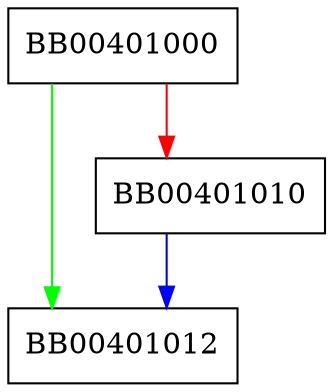digraph _init {
  node [shape="box"];
  graph [splines=ortho];
  BB00401000 -> BB00401012 [color="green"];
  BB00401000 -> BB00401010 [color="red"];
  BB00401010 -> BB00401012 [color="blue"];
}